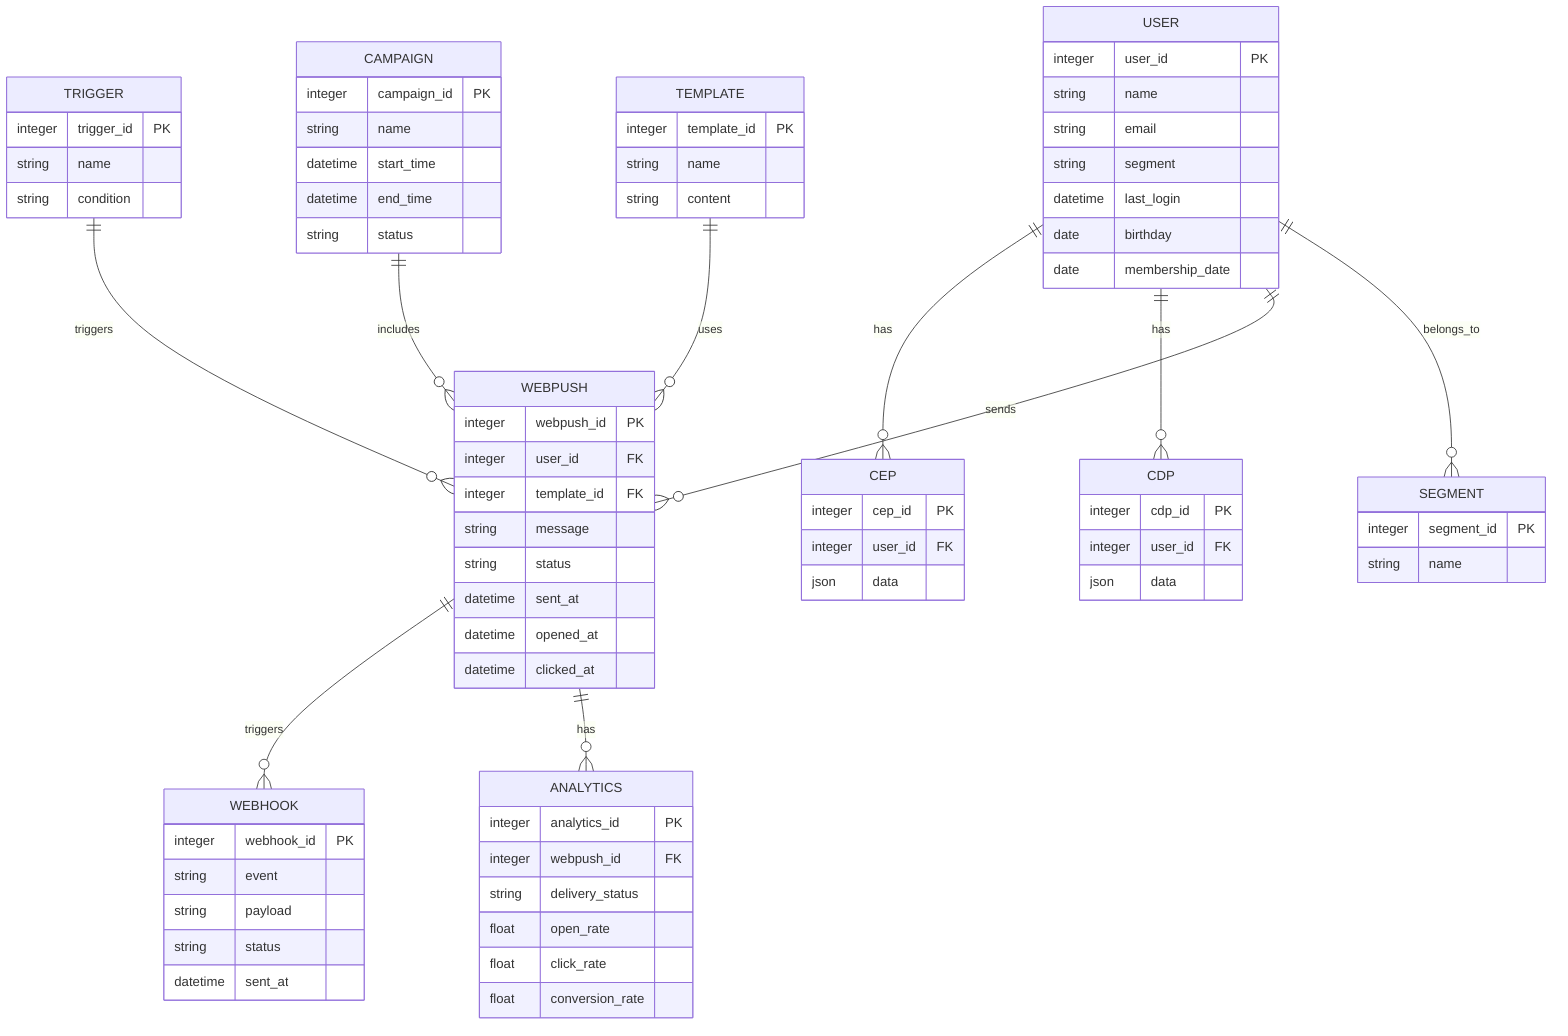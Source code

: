 erDiagram

USER {
  integer user_id PK
  string name
  string email
  string segment
  datetime last_login
  date birthday
  date membership_date
}

SEGMENT {
  integer segment_id PK
  string name
}

USER ||--o{ SEGMENT : belongs_to

WEBPUSH {
  integer webpush_id PK
  integer user_id FK
  integer template_id FK
  string message
  string status
  datetime sent_at
  datetime opened_at
  datetime clicked_at
}

USER ||--o{ WEBPUSH : sends

TEMPLATE {
  integer template_id PK
  string name
  string content
}

TEMPLATE ||--o{ WEBPUSH : uses

CAMPAIGN {
  integer campaign_id PK
  string name
  datetime start_time
  datetime end_time
  string status
}

CAMPAIGN ||--o{ WEBPUSH : includes

TRIGGER {
  integer trigger_id PK
  string name
  string condition
}

TRIGGER ||--o{ WEBPUSH : triggers

ANALYTICS {
  integer analytics_id PK
  integer webpush_id FK
  string delivery_status
  float open_rate
  float click_rate
  float conversion_rate
}

WEBPUSH ||--o{ ANALYTICS : has

WEBHOOK {
  integer webhook_id PK
  string event
  string payload
  string status
  datetime sent_at
}

WEBPUSH ||--o{ WEBHOOK : triggers

CDP {
  integer cdp_id PK
  integer user_id FK
  json data
}

USER ||--o{ CDP : has

CEP {
  integer cep_id PK
  integer user_id FK
  json data
}

USER ||--o{ CEP : has